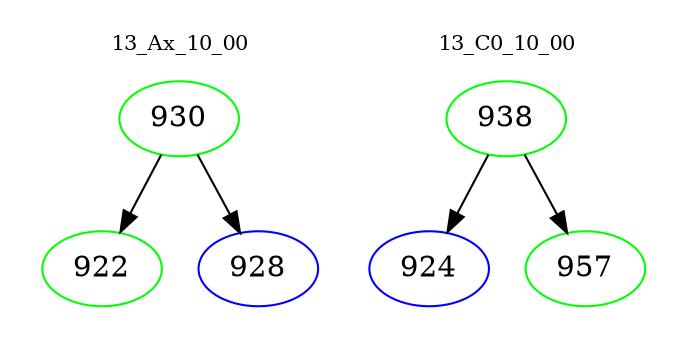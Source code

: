 digraph{
subgraph cluster_0 {
color = white
label = "13_Ax_10_00";
fontsize=10;
T0_930 [label="930", color="green"]
T0_930 -> T0_922 [color="black"]
T0_922 [label="922", color="green"]
T0_930 -> T0_928 [color="black"]
T0_928 [label="928", color="blue"]
}
subgraph cluster_1 {
color = white
label = "13_C0_10_00";
fontsize=10;
T1_938 [label="938", color="green"]
T1_938 -> T1_924 [color="black"]
T1_924 [label="924", color="blue"]
T1_938 -> T1_957 [color="black"]
T1_957 [label="957", color="green"]
}
}
